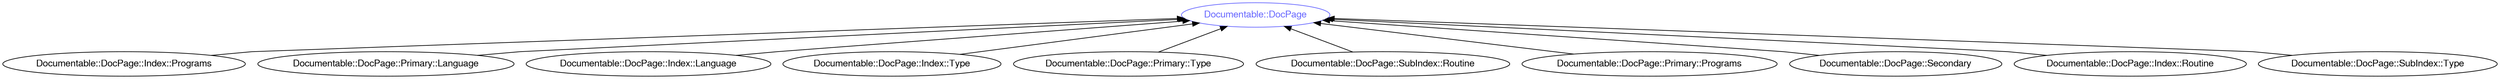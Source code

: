digraph "perl6-type-graph" {
    rankdir=BT;
    splines=polyline;
    overlap=false; 
    // Types
    "Documentable::DocPage" [color="#6666FF", fontcolor="#6666FF", href="/type/Documentable::DocPage", fontname="FreeSans"];
    "Documentable::DocPage::Index::Programs" [color="#000000", fontcolor="#000000", href="/type/Documentable::DocPage::Index::Programs", fontname="FreeSans"];
    "Documentable::DocPage::Primary::Language" [color="#000000", fontcolor="#000000", href="/type/Documentable::DocPage::Primary::Language", fontname="FreeSans"];
    "Documentable::DocPage::Index::Language" [color="#000000", fontcolor="#000000", href="/type/Documentable::DocPage::Index::Language", fontname="FreeSans"];
    "Documentable::DocPage::Index::Type" [color="#000000", fontcolor="#000000", href="/type/Documentable::DocPage::Index::Type", fontname="FreeSans"];
    "Documentable::DocPage::Primary::Type" [color="#000000", fontcolor="#000000", href="/type/Documentable::DocPage::Primary::Type", fontname="FreeSans"];
    "Documentable::DocPage::SubIndex::Routine" [color="#000000", fontcolor="#000000", href="/type/Documentable::DocPage::SubIndex::Routine", fontname="FreeSans"];
    "Documentable::DocPage::Primary::Programs" [color="#000000", fontcolor="#000000", href="/type/Documentable::DocPage::Primary::Programs", fontname="FreeSans"];
    "Documentable::DocPage::Secondary" [color="#000000", fontcolor="#000000", href="/type/Documentable::DocPage::Secondary", fontname="FreeSans"];
    "Documentable::DocPage::Index::Routine" [color="#000000", fontcolor="#000000", href="/type/Documentable::DocPage::Index::Routine", fontname="FreeSans"];
    "Documentable::DocPage::SubIndex::Type" [color="#000000", fontcolor="#000000", href="/type/Documentable::DocPage::SubIndex::Type", fontname="FreeSans"];

    // Superclasses
    "Documentable::DocPage::Index::Programs" -> "Documentable::DocPage" [color="#000000"];
    "Documentable::DocPage::Primary::Language" -> "Documentable::DocPage" [color="#000000"];
    "Documentable::DocPage::Index::Language" -> "Documentable::DocPage" [color="#000000"];
    "Documentable::DocPage::Index::Type" -> "Documentable::DocPage" [color="#000000"];
    "Documentable::DocPage::Primary::Type" -> "Documentable::DocPage" [color="#000000"];
    "Documentable::DocPage::SubIndex::Routine" -> "Documentable::DocPage" [color="#000000"];
    "Documentable::DocPage::Primary::Programs" -> "Documentable::DocPage" [color="#000000"];
    "Documentable::DocPage::Secondary" -> "Documentable::DocPage" [color="#000000"];
    "Documentable::DocPage::Index::Routine" -> "Documentable::DocPage" [color="#000000"];
    "Documentable::DocPage::SubIndex::Type" -> "Documentable::DocPage" [color="#000000"];

    // Roles
}
